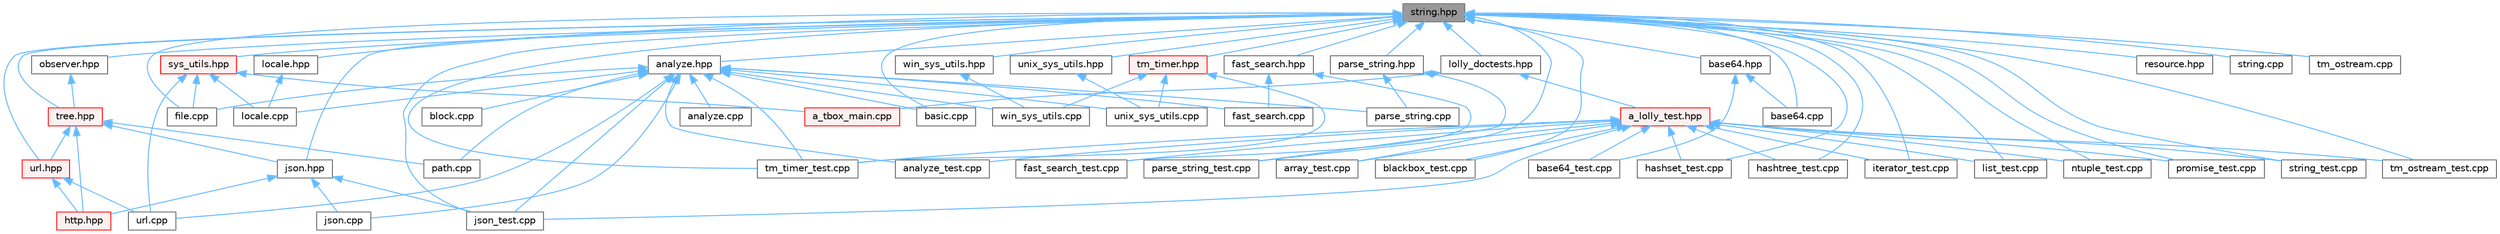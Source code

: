 digraph "string.hpp"
{
 // LATEX_PDF_SIZE
  bgcolor="transparent";
  edge [fontname=Helvetica,fontsize=10,labelfontname=Helvetica,labelfontsize=10];
  node [fontname=Helvetica,fontsize=10,shape=box,height=0.2,width=0.4];
  Node1 [label="string.hpp",height=0.2,width=0.4,color="gray40", fillcolor="grey60", style="filled", fontcolor="black",tooltip=" "];
  Node1 -> Node2 [dir="back",color="steelblue1",style="solid"];
  Node2 [label="analyze.hpp",height=0.2,width=0.4,color="grey40", fillcolor="white", style="filled",URL="$analyze_8hpp.html",tooltip=" "];
  Node2 -> Node3 [dir="back",color="steelblue1",style="solid"];
  Node3 [label="analyze.cpp",height=0.2,width=0.4,color="grey40", fillcolor="white", style="filled",URL="$analyze_8cpp.html",tooltip=" "];
  Node2 -> Node4 [dir="back",color="steelblue1",style="solid"];
  Node4 [label="analyze_test.cpp",height=0.2,width=0.4,color="grey40", fillcolor="white", style="filled",URL="$analyze__test_8cpp.html",tooltip=" "];
  Node2 -> Node5 [dir="back",color="steelblue1",style="solid"];
  Node5 [label="basic.cpp",height=0.2,width=0.4,color="grey40", fillcolor="white", style="filled",URL="$basic_8cpp.html",tooltip=" "];
  Node2 -> Node6 [dir="back",color="steelblue1",style="solid"];
  Node6 [label="block.cpp",height=0.2,width=0.4,color="grey40", fillcolor="white", style="filled",URL="$block_8cpp.html",tooltip=" "];
  Node2 -> Node7 [dir="back",color="steelblue1",style="solid"];
  Node7 [label="fast_search.cpp",height=0.2,width=0.4,color="grey40", fillcolor="white", style="filled",URL="$fast__search_8cpp.html",tooltip=" "];
  Node2 -> Node8 [dir="back",color="steelblue1",style="solid"];
  Node8 [label="file.cpp",height=0.2,width=0.4,color="grey40", fillcolor="white", style="filled",URL="$file_8cpp.html",tooltip=" "];
  Node2 -> Node9 [dir="back",color="steelblue1",style="solid"];
  Node9 [label="json.cpp",height=0.2,width=0.4,color="grey40", fillcolor="white", style="filled",URL="$json_8cpp.html",tooltip=" "];
  Node2 -> Node10 [dir="back",color="steelblue1",style="solid"];
  Node10 [label="json_test.cpp",height=0.2,width=0.4,color="grey40", fillcolor="white", style="filled",URL="$json__test_8cpp.html",tooltip=" "];
  Node2 -> Node11 [dir="back",color="steelblue1",style="solid"];
  Node11 [label="locale.cpp",height=0.2,width=0.4,color="grey40", fillcolor="white", style="filled",URL="$locale_8cpp.html",tooltip=" "];
  Node2 -> Node12 [dir="back",color="steelblue1",style="solid"];
  Node12 [label="parse_string.cpp",height=0.2,width=0.4,color="grey40", fillcolor="white", style="filled",URL="$parse__string_8cpp.html",tooltip=" "];
  Node2 -> Node13 [dir="back",color="steelblue1",style="solid"];
  Node13 [label="path.cpp",height=0.2,width=0.4,color="grey40", fillcolor="white", style="filled",URL="$path_8cpp.html",tooltip=" "];
  Node2 -> Node14 [dir="back",color="steelblue1",style="solid"];
  Node14 [label="tm_timer_test.cpp",height=0.2,width=0.4,color="grey40", fillcolor="white", style="filled",URL="$tm__timer__test_8cpp.html",tooltip=" "];
  Node2 -> Node15 [dir="back",color="steelblue1",style="solid"];
  Node15 [label="unix_sys_utils.cpp",height=0.2,width=0.4,color="grey40", fillcolor="white", style="filled",URL="$unix__sys__utils_8cpp.html",tooltip=" "];
  Node2 -> Node16 [dir="back",color="steelblue1",style="solid"];
  Node16 [label="url.cpp",height=0.2,width=0.4,color="grey40", fillcolor="white", style="filled",URL="$url_8cpp.html",tooltip=" "];
  Node2 -> Node17 [dir="back",color="steelblue1",style="solid"];
  Node17 [label="win_sys_utils.cpp",height=0.2,width=0.4,color="grey40", fillcolor="white", style="filled",URL="$win__sys__utils_8cpp.html",tooltip=" "];
  Node1 -> Node18 [dir="back",color="steelblue1",style="solid"];
  Node18 [label="array_test.cpp",height=0.2,width=0.4,color="grey40", fillcolor="white", style="filled",URL="$array__test_8cpp.html",tooltip=" "];
  Node1 -> Node19 [dir="back",color="steelblue1",style="solid"];
  Node19 [label="base64.cpp",height=0.2,width=0.4,color="grey40", fillcolor="white", style="filled",URL="$base64_8cpp.html",tooltip=" "];
  Node1 -> Node20 [dir="back",color="steelblue1",style="solid"];
  Node20 [label="base64.hpp",height=0.2,width=0.4,color="grey40", fillcolor="white", style="filled",URL="$base64_8hpp.html",tooltip=" "];
  Node20 -> Node19 [dir="back",color="steelblue1",style="solid"];
  Node20 -> Node21 [dir="back",color="steelblue1",style="solid"];
  Node21 [label="base64_test.cpp",height=0.2,width=0.4,color="grey40", fillcolor="white", style="filled",URL="$base64__test_8cpp.html",tooltip=" "];
  Node1 -> Node5 [dir="back",color="steelblue1",style="solid"];
  Node1 -> Node22 [dir="back",color="steelblue1",style="solid"];
  Node22 [label="blackbox_test.cpp",height=0.2,width=0.4,color="grey40", fillcolor="white", style="filled",URL="$blackbox__test_8cpp.html",tooltip=" "];
  Node1 -> Node23 [dir="back",color="steelblue1",style="solid"];
  Node23 [label="fast_search.hpp",height=0.2,width=0.4,color="grey40", fillcolor="white", style="filled",URL="$fast__search_8hpp.html",tooltip=" "];
  Node23 -> Node7 [dir="back",color="steelblue1",style="solid"];
  Node23 -> Node24 [dir="back",color="steelblue1",style="solid"];
  Node24 [label="fast_search_test.cpp",height=0.2,width=0.4,color="grey40", fillcolor="white", style="filled",URL="$fast__search__test_8cpp.html",tooltip=" "];
  Node1 -> Node8 [dir="back",color="steelblue1",style="solid"];
  Node1 -> Node25 [dir="back",color="steelblue1",style="solid"];
  Node25 [label="hashset_test.cpp",height=0.2,width=0.4,color="grey40", fillcolor="white", style="filled",URL="$hashset__test_8cpp.html",tooltip=" "];
  Node1 -> Node26 [dir="back",color="steelblue1",style="solid"];
  Node26 [label="hashtree_test.cpp",height=0.2,width=0.4,color="grey40", fillcolor="white", style="filled",URL="$hashtree__test_8cpp.html",tooltip=" "];
  Node1 -> Node27 [dir="back",color="steelblue1",style="solid"];
  Node27 [label="iterator_test.cpp",height=0.2,width=0.4,color="grey40", fillcolor="white", style="filled",URL="$iterator__test_8cpp.html",tooltip=" "];
  Node1 -> Node28 [dir="back",color="steelblue1",style="solid"];
  Node28 [label="json.hpp",height=0.2,width=0.4,color="grey40", fillcolor="white", style="filled",URL="$json_8hpp.html",tooltip=" "];
  Node28 -> Node29 [dir="back",color="steelblue1",style="solid"];
  Node29 [label="http.hpp",height=0.2,width=0.4,color="red", fillcolor="#FFF0F0", style="filled",URL="$http_8hpp.html",tooltip=" "];
  Node28 -> Node9 [dir="back",color="steelblue1",style="solid"];
  Node28 -> Node10 [dir="back",color="steelblue1",style="solid"];
  Node1 -> Node10 [dir="back",color="steelblue1",style="solid"];
  Node1 -> Node32 [dir="back",color="steelblue1",style="solid"];
  Node32 [label="list_test.cpp",height=0.2,width=0.4,color="grey40", fillcolor="white", style="filled",URL="$list__test_8cpp.html",tooltip=" "];
  Node1 -> Node33 [dir="back",color="steelblue1",style="solid"];
  Node33 [label="locale.hpp",height=0.2,width=0.4,color="grey40", fillcolor="white", style="filled",URL="$locale_8hpp.html",tooltip=" "];
  Node33 -> Node11 [dir="back",color="steelblue1",style="solid"];
  Node1 -> Node34 [dir="back",color="steelblue1",style="solid"];
  Node34 [label="lolly_doctests.hpp",height=0.2,width=0.4,color="grey40", fillcolor="white", style="filled",URL="$lolly__doctests_8hpp.html",tooltip=" "];
  Node34 -> Node35 [dir="back",color="steelblue1",style="solid"];
  Node35 [label="a_lolly_test.hpp",height=0.2,width=0.4,color="red", fillcolor="#FFF0F0", style="filled",URL="$a__lolly__test_8hpp.html",tooltip=" "];
  Node35 -> Node4 [dir="back",color="steelblue1",style="solid"];
  Node35 -> Node18 [dir="back",color="steelblue1",style="solid"];
  Node35 -> Node21 [dir="back",color="steelblue1",style="solid"];
  Node35 -> Node22 [dir="back",color="steelblue1",style="solid"];
  Node35 -> Node24 [dir="back",color="steelblue1",style="solid"];
  Node35 -> Node25 [dir="back",color="steelblue1",style="solid"];
  Node35 -> Node26 [dir="back",color="steelblue1",style="solid"];
  Node35 -> Node27 [dir="back",color="steelblue1",style="solid"];
  Node35 -> Node10 [dir="back",color="steelblue1",style="solid"];
  Node35 -> Node32 [dir="back",color="steelblue1",style="solid"];
  Node35 -> Node41 [dir="back",color="steelblue1",style="solid"];
  Node41 [label="ntuple_test.cpp",height=0.2,width=0.4,color="grey40", fillcolor="white", style="filled",URL="$ntuple__test_8cpp.html",tooltip=" "];
  Node35 -> Node42 [dir="back",color="steelblue1",style="solid"];
  Node42 [label="parse_string_test.cpp",height=0.2,width=0.4,color="grey40", fillcolor="white", style="filled",URL="$parse__string__test_8cpp.html",tooltip=" "];
  Node35 -> Node44 [dir="back",color="steelblue1",style="solid"];
  Node44 [label="promise_test.cpp",height=0.2,width=0.4,color="grey40", fillcolor="white", style="filled",URL="$promise__test_8cpp.html",tooltip=" "];
  Node35 -> Node46 [dir="back",color="steelblue1",style="solid"];
  Node46 [label="string_test.cpp",height=0.2,width=0.4,color="grey40", fillcolor="white", style="filled",URL="$string__test_8cpp.html",tooltip=" "];
  Node35 -> Node47 [dir="back",color="steelblue1",style="solid"];
  Node47 [label="tm_ostream_test.cpp",height=0.2,width=0.4,color="grey40", fillcolor="white", style="filled",URL="$tm__ostream__test_8cpp.html",tooltip=" "];
  Node35 -> Node14 [dir="back",color="steelblue1",style="solid"];
  Node34 -> Node49 [dir="back",color="steelblue1",style="solid"];
  Node49 [label="a_tbox_main.cpp",height=0.2,width=0.4,color="red", fillcolor="#FFF0F0", style="filled",URL="$a__tbox__main_8cpp.html",tooltip=" "];
  Node1 -> Node41 [dir="back",color="steelblue1",style="solid"];
  Node1 -> Node54 [dir="back",color="steelblue1",style="solid"];
  Node54 [label="observer.hpp",height=0.2,width=0.4,color="grey40", fillcolor="white", style="filled",URL="$observer_8hpp.html",tooltip=" "];
  Node54 -> Node55 [dir="back",color="steelblue1",style="solid"];
  Node55 [label="tree.hpp",height=0.2,width=0.4,color="red", fillcolor="#FFF0F0", style="filled",URL="$tree_8hpp.html",tooltip=" "];
  Node55 -> Node29 [dir="back",color="steelblue1",style="solid"];
  Node55 -> Node28 [dir="back",color="steelblue1",style="solid"];
  Node55 -> Node13 [dir="back",color="steelblue1",style="solid"];
  Node55 -> Node63 [dir="back",color="steelblue1",style="solid"];
  Node63 [label="url.hpp",height=0.2,width=0.4,color="red", fillcolor="#FFF0F0", style="filled",URL="$url_8hpp.html",tooltip=" "];
  Node63 -> Node29 [dir="back",color="steelblue1",style="solid"];
  Node63 -> Node16 [dir="back",color="steelblue1",style="solid"];
  Node1 -> Node72 [dir="back",color="steelblue1",style="solid"];
  Node72 [label="parse_string.hpp",height=0.2,width=0.4,color="grey40", fillcolor="white", style="filled",URL="$parse__string_8hpp.html",tooltip=" "];
  Node72 -> Node12 [dir="back",color="steelblue1",style="solid"];
  Node72 -> Node42 [dir="back",color="steelblue1",style="solid"];
  Node1 -> Node44 [dir="back",color="steelblue1",style="solid"];
  Node1 -> Node73 [dir="back",color="steelblue1",style="solid"];
  Node73 [label="resource.hpp",height=0.2,width=0.4,color="grey40", fillcolor="white", style="filled",URL="$resource_8hpp.html",tooltip=" "];
  Node1 -> Node74 [dir="back",color="steelblue1",style="solid"];
  Node74 [label="string.cpp",height=0.2,width=0.4,color="grey40", fillcolor="white", style="filled",URL="$string_8cpp.html",tooltip=" "];
  Node1 -> Node46 [dir="back",color="steelblue1",style="solid"];
  Node1 -> Node75 [dir="back",color="steelblue1",style="solid"];
  Node75 [label="sys_utils.hpp",height=0.2,width=0.4,color="red", fillcolor="#FFF0F0", style="filled",URL="$sys__utils_8hpp.html",tooltip=" "];
  Node75 -> Node49 [dir="back",color="steelblue1",style="solid"];
  Node75 -> Node8 [dir="back",color="steelblue1",style="solid"];
  Node75 -> Node11 [dir="back",color="steelblue1",style="solid"];
  Node75 -> Node16 [dir="back",color="steelblue1",style="solid"];
  Node1 -> Node77 [dir="back",color="steelblue1",style="solid"];
  Node77 [label="tm_ostream.cpp",height=0.2,width=0.4,color="grey40", fillcolor="white", style="filled",URL="$tm__ostream_8cpp.html",tooltip=" "];
  Node1 -> Node47 [dir="back",color="steelblue1",style="solid"];
  Node1 -> Node78 [dir="back",color="steelblue1",style="solid"];
  Node78 [label="tm_timer.hpp",height=0.2,width=0.4,color="red", fillcolor="#FFF0F0", style="filled",URL="$tm__timer_8hpp.html",tooltip=" "];
  Node78 -> Node14 [dir="back",color="steelblue1",style="solid"];
  Node78 -> Node15 [dir="back",color="steelblue1",style="solid"];
  Node78 -> Node17 [dir="back",color="steelblue1",style="solid"];
  Node1 -> Node14 [dir="back",color="steelblue1",style="solid"];
  Node1 -> Node55 [dir="back",color="steelblue1",style="solid"];
  Node1 -> Node80 [dir="back",color="steelblue1",style="solid"];
  Node80 [label="unix_sys_utils.hpp",height=0.2,width=0.4,color="grey40", fillcolor="white", style="filled",URL="$unix__sys__utils_8hpp.html",tooltip=" "];
  Node80 -> Node15 [dir="back",color="steelblue1",style="solid"];
  Node1 -> Node63 [dir="back",color="steelblue1",style="solid"];
  Node1 -> Node81 [dir="back",color="steelblue1",style="solid"];
  Node81 [label="win_sys_utils.hpp",height=0.2,width=0.4,color="grey40", fillcolor="white", style="filled",URL="$win__sys__utils_8hpp.html",tooltip=" "];
  Node81 -> Node17 [dir="back",color="steelblue1",style="solid"];
}
